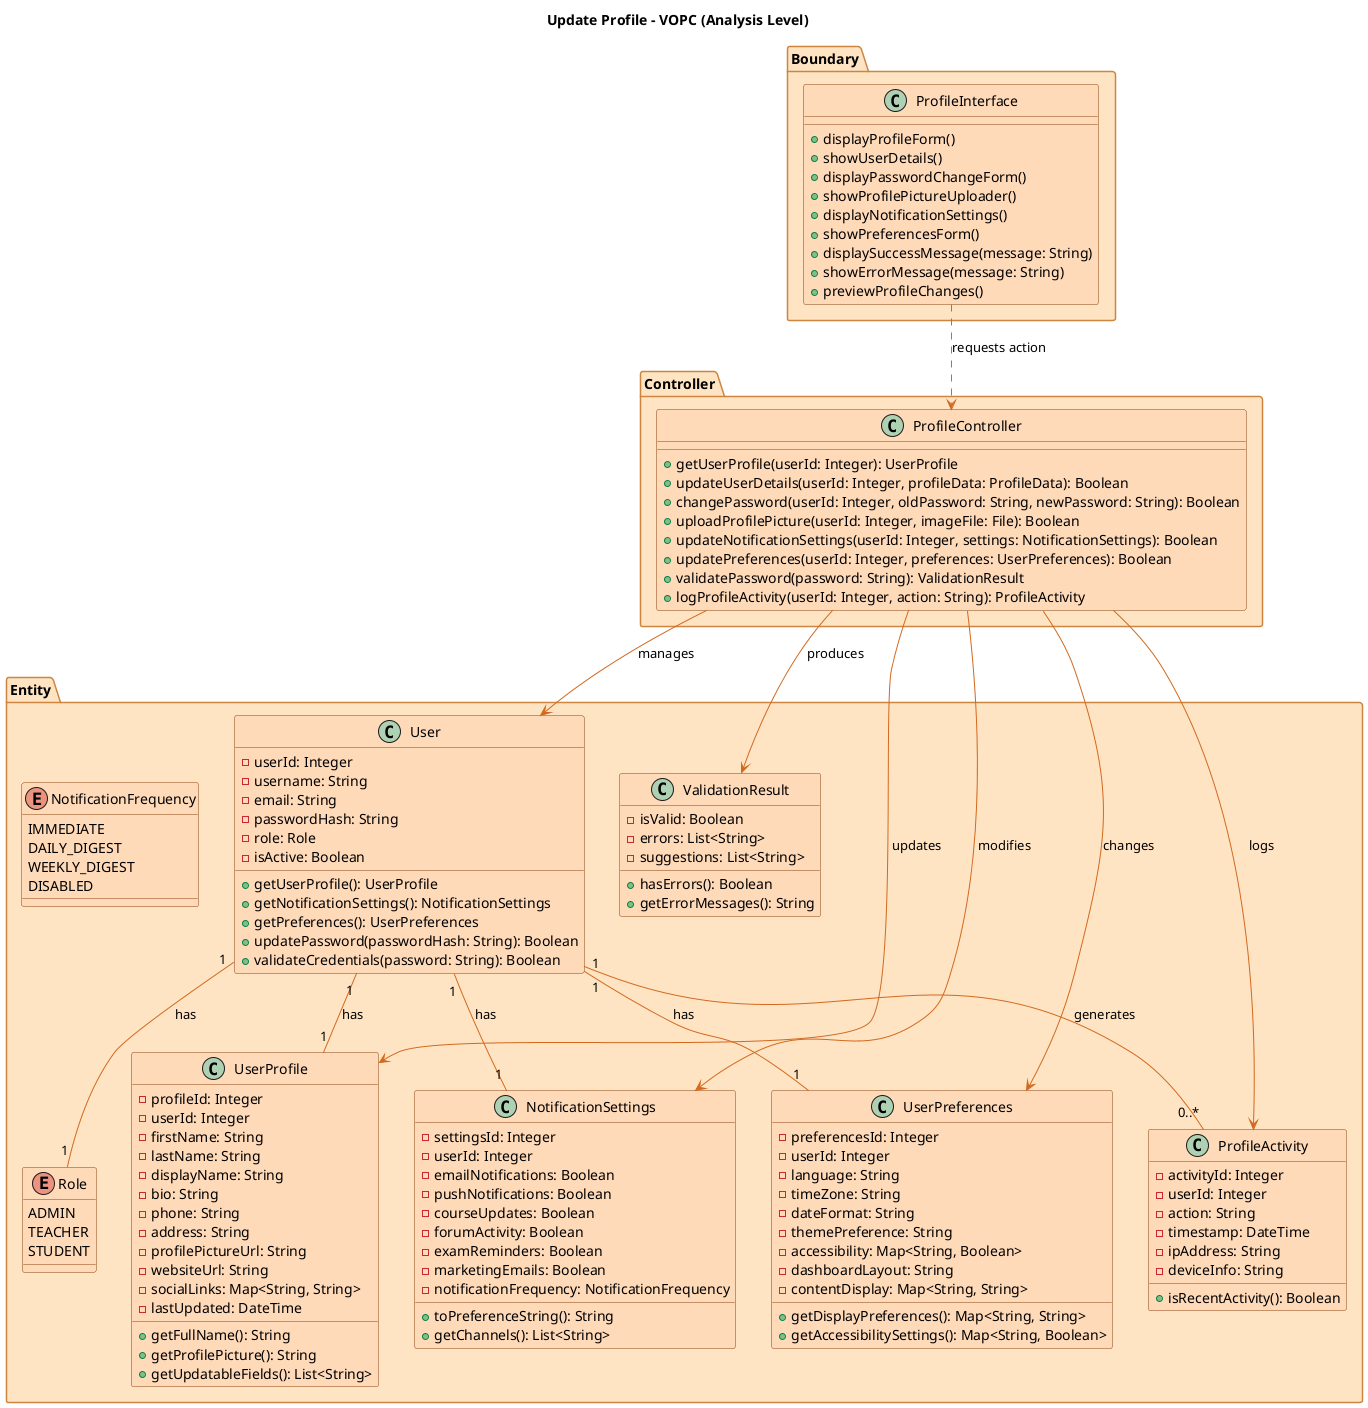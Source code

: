 @startuml
title Update Profile - VOPC (Analysis Level)

skinparam class {
  BackgroundColor PeachPuff
  ArrowColor Chocolate
  BorderColor SaddleBrown
}

skinparam package {
  BackgroundColor Bisque
  BorderColor Peru
}

package "Boundary" {
  class "ProfileInterface" as PI {
    + displayProfileForm()
    + showUserDetails()
    + displayPasswordChangeForm()
    + showProfilePictureUploader()
    + displayNotificationSettings()
    + showPreferencesForm()
    + displaySuccessMessage(message: String)
    + showErrorMessage(message: String)
    + previewProfileChanges()
  }
}

package "Controller" {
  class "ProfileController" as PC {
    + getUserProfile(userId: Integer): UserProfile
    + updateUserDetails(userId: Integer, profileData: ProfileData): Boolean
    + changePassword(userId: Integer, oldPassword: String, newPassword: String): Boolean
    + uploadProfilePicture(userId: Integer, imageFile: File): Boolean
    + updateNotificationSettings(userId: Integer, settings: NotificationSettings): Boolean
    + updatePreferences(userId: Integer, preferences: UserPreferences): Boolean
    + validatePassword(password: String): ValidationResult
    + logProfileActivity(userId: Integer, action: String): ProfileActivity
  }
}

package "Entity" {
  class "User" as U {
    - userId: Integer
    - username: String
    - email: String
    - passwordHash: String
    - role: Role
    - isActive: Boolean
    + getUserProfile(): UserProfile
    + getNotificationSettings(): NotificationSettings
    + getPreferences(): UserPreferences
    + updatePassword(passwordHash: String): Boolean
    + validateCredentials(password: String): Boolean
  }
  
  class "UserProfile" as UP {
    - profileId: Integer
    - userId: Integer
    - firstName: String
    - lastName: String
    - displayName: String
    - bio: String
    - phone: String
    - address: String
    - profilePictureUrl: String
    - websiteUrl: String
    - socialLinks: Map<String, String>
    - lastUpdated: DateTime
    + getFullName(): String
    + getProfilePicture(): String
    + getUpdatableFields(): List<String>
  }
  
  class "NotificationSettings" as NS {
    - settingsId: Integer
    - userId: Integer
    - emailNotifications: Boolean
    - pushNotifications: Boolean
    - courseUpdates: Boolean
    - forumActivity: Boolean
    - examReminders: Boolean
    - marketingEmails: Boolean
    - notificationFrequency: NotificationFrequency
    + toPreferenceString(): String
    + getChannels(): List<String>
  }
  
  class "UserPreferences" as UPr {
    - preferencesId: Integer
    - userId: Integer
    - language: String
    - timeZone: String
    - dateFormat: String
    - themePreference: String
    - accessibility: Map<String, Boolean>
    - dashboardLayout: String
    - contentDisplay: Map<String, String>
    + getDisplayPreferences(): Map<String, String>
    + getAccessibilitySettings(): Map<String, Boolean>
  }
  
  class "ProfileActivity" as PA {
    - activityId: Integer
    - userId: Integer
    - action: String
    - timestamp: DateTime
    - ipAddress: String
    - deviceInfo: String
    + isRecentActivity(): Boolean
  }
  
  class "ValidationResult" as VR {
    - isValid: Boolean
    - errors: List<String>
    - suggestions: List<String>
    + hasErrors(): Boolean
    + getErrorMessages(): String
  }
  
  enum "Role" as R {
    ADMIN
    TEACHER
    STUDENT
  }
  
  enum "NotificationFrequency" as NF {
    IMMEDIATE
    DAILY_DIGEST
    WEEKLY_DIGEST
    DISABLED
  }
}

' Relationships
PI ..> PC : requests action
PC --> U : manages
PC --> UP : updates
PC --> NS : modifies
PC --> UPr : changes
PC --> PA : logs
PC --> VR : produces
U "1" -- "1" UP : has
U "1" -- "1" NS : has
U "1" -- "1" UPr : has
U "1" -- "0..*" PA : generates
U "1" -- "1" R : has

@enduml 